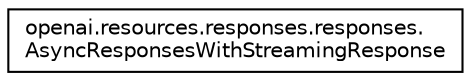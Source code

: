 digraph "Graphical Class Hierarchy"
{
 // LATEX_PDF_SIZE
  edge [fontname="Helvetica",fontsize="10",labelfontname="Helvetica",labelfontsize="10"];
  node [fontname="Helvetica",fontsize="10",shape=record];
  rankdir="LR";
  Node0 [label="openai.resources.responses.responses.\lAsyncResponsesWithStreamingResponse",height=0.2,width=0.4,color="black", fillcolor="white", style="filled",URL="$classopenai_1_1resources_1_1responses_1_1responses_1_1AsyncResponsesWithStreamingResponse.html",tooltip=" "];
}
